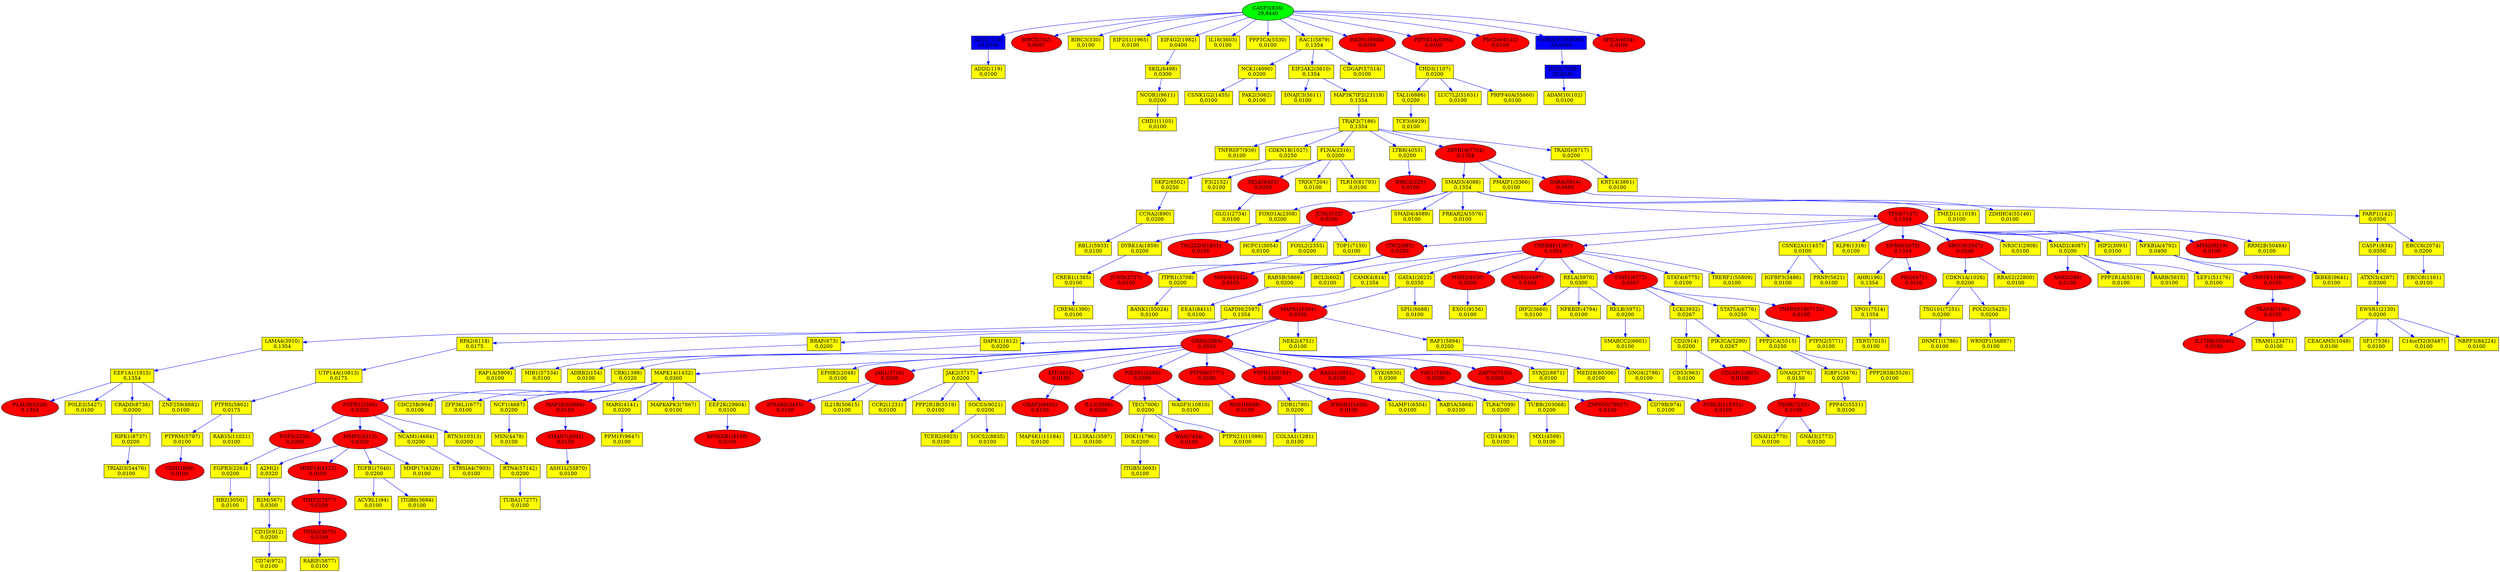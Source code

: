 digraph tmp_ans15 {
N_0 [shape = box, style = filled, fillcolor = blue, label = "ADD1(118)\n29,8340"];
N_1 [shape = box, style = filled, fillcolor = yellow, label = "ADD2(119)\n0,0100"];
N_2 [shape = box, style = filled, fillcolor = yellow, label = "PARP1(142)\n0,0350"];
N_3 [shape = box, style = filled, fillcolor = yellow, label = "ADRB2(154)\n0,0100"];
N_4 [shape = box, style = filled, fillcolor = yellow, label = "AHR(196)\n0,1354"];
N_5 [shape = box, style = filled, fillcolor = yellow, label = "A2M(2)\n0,0320"];
N_6 [shape = box, style = filled, fillcolor = yellow, label = "ACVRL1(94)\n0,0100"];
N_7 [shape = ellipse, style = filled, fillcolor = red, label = "BIRC5(332)\n0,0097"];
N_8 [shape = box, style = filled, fillcolor = yellow, label = "ADAM10(102)\n0,0100"];
N_9 [shape = box, style = filled, fillcolor = yellow, label = "B2M(567)\n0,0300"];
N_10 [shape = box, style = filled, fillcolor = yellow, label = "BRAF(673)\n0,0200"];
N_11 [shape = box, style = filled, fillcolor = yellow, label = "DDR1(780)\n0,0200"];
N_12 [shape = box, style = filled, fillcolor = yellow, label = "CASP1(834)\n0,0350"];
N_13 [shape = ellipse, style = filled, fillcolor = green, label = "CASP3(836)\n29,8440"];
N_14 [shape = box, style = filled, fillcolor = yellow, label = "BIRC3(330)\n0,0100"];
N_15 [shape = ellipse, style = filled, fillcolor = red, label = "BIRC2(329)\n0,0100"];
N_16 [shape = box, style = filled, fillcolor = yellow, label = "CD2(914)\n0,0200"];
N_17 [shape = box, style = filled, fillcolor = yellow, label = "TNFRSF7(939)\n0,0100"];
N_18 [shape = box, style = filled, fillcolor = yellow, label = "CD74(972)\n0,0100"];
N_19 [shape = box, style = filled, fillcolor = yellow, label = "CD1D(912)\n0,0200"];
N_20 [shape = box, style = filled, fillcolor = yellow, label = "CCNA2(890)\n0,0200"];
N_21 [shape = ellipse, style = filled, fillcolor = red, label = "CDC2(983)\n0,0250"];
N_22 [shape = ellipse, style = filled, fillcolor = red, label = "CDH1(999)\n0,0100"];
N_23 [shape = box, style = filled, fillcolor = yellow, label = "CDKN1A(1026)\n0,0200"];
N_24 [shape = box, style = filled, fillcolor = yellow, label = "CHD3(1107)\n0,0200"];
N_25 [shape = box, style = filled, fillcolor = yellow, label = "CDC25B(994)\n0,0106"];
N_26 [shape = box, style = filled, fillcolor = yellow, label = "CDKN1B(1027)\n0,0250"];
N_27 [shape = box, style = filled, fillcolor = yellow, label = "CCR2(1231)\n0,0100"];
N_28 [shape = box, style = filled, fillcolor = yellow, label = "BCL3(602)\n0,0100"];
N_29 [shape = box, style = filled, fillcolor = yellow, label = "CREB1(1385)\n0,0100"];
N_30 [shape = ellipse, style = filled, fillcolor = red, label = "CREBBP(1387)\n0,1354"];
N_31 [shape = box, style = filled, fillcolor = yellow, label = "CAMK4(814)\n0,1354"];
N_32 [shape = box, style = filled, fillcolor = yellow, label = "CREM(1390)\n0,0100"];
N_33 [shape = box, style = filled, fillcolor = yellow, label = "CRK(1398)\n0,0320"];
N_34 [shape = box, style = filled, fillcolor = yellow, label = "ZFP36L1(677)\n0,0100"];
N_35 [shape = box, style = filled, fillcolor = yellow, label = "CSNK2A1(1457)\n0,0100"];
N_36 [shape = box, style = filled, fillcolor = yellow, label = "MAPK14(1432)\n0,0300"];
N_37 [shape = box, style = filled, fillcolor = yellow, label = "CD14(929)\n0,0100"];
N_38 [shape = box, style = filled, fillcolor = yellow, label = "DAPK1(1612)\n0,0200"];
N_39 [shape = box, style = filled, fillcolor = yellow, label = "ERCC8(1161)\n0,0100"];
N_40 [shape = box, style = filled, fillcolor = yellow, label = "DNMT1(1786)\n0,0100"];
N_41 [shape = ellipse, style = filled, fillcolor = red, label = "TSC22D3(1831)\n0,0100"];
N_42 [shape = box, style = filled, fillcolor = yellow, label = "EEF1A1(1915)\n0,1354"];
N_43 [shape = box, style = filled, fillcolor = yellow, label = "KLF6(1316)\n0,0100"];
N_44 [shape = box, style = filled, fillcolor = yellow, label = "EIF2S1(1965)\n0,0100"];
N_45 [shape = box, style = filled, fillcolor = yellow, label = "EIF4G2(1982)\n0,0400"];
N_46 [shape = ellipse, style = filled, fillcolor = red, label = "EP300(2033)\n0,1354"];
N_47 [shape = box, style = filled, fillcolor = yellow, label = "EPHB2(2048)\n0,0100"];
N_48 [shape = box, style = filled, fillcolor = yellow, label = "CEACAM5(1048)\n0,0100"];
N_49 [shape = box, style = filled, fillcolor = yellow, label = "EWSR1(2130)\n0,0200"];
N_50 [shape = box, style = filled, fillcolor = yellow, label = "F3(2152)\n0,0100"];
N_51 [shape = box, style = filled, fillcolor = yellow, label = "DOK1(1796)\n0,0200"];
N_52 [shape = box, style = filled, fillcolor = yellow, label = "COL3A1(1281)\n0,0100"];
N_53 [shape = ellipse, style = filled, fillcolor = red, label = "FGFR1(2260)\n0,0320"];
N_54 [shape = ellipse, style = filled, fillcolor = red, label = "FGF5(2250)\n0,0200"];
N_55 [shape = box, style = filled, fillcolor = yellow, label = "FGFR3(2261)\n0,0200"];
N_56 [shape = box, style = filled, fillcolor = yellow, label = "DYRK1A(1859)\n0,0200"];
N_57 [shape = box, style = filled, fillcolor = yellow, label = "FLNA(2316)\n0,0200"];
N_58 [shape = box, style = filled, fillcolor = yellow, label = "CD79B(974)\n0,0100"];
N_59 [shape = box, style = filled, fillcolor = yellow, label = "FOXO1A(2308)\n0,0200"];
N_60 [shape = box, style = filled, fillcolor = yellow, label = "GAPDH(2597)\n0,1354"];
N_61 [shape = ellipse, style = filled, fillcolor = red, label = "XRCC6(2547)\n0,0200"];
N_62 [shape = box, style = filled, fillcolor = yellow, label = "CD53(963)\n0,0100"];
N_63 [shape = box, style = filled, fillcolor = yellow, label = "GNAI1(2770)\n0,0100"];
N_64 [shape = box, style = filled, fillcolor = yellow, label = "GNAI3(2773)\n0,0100"];
N_65 [shape = box, style = filled, fillcolor = yellow, label = "GNAQ(2776)\n0,0150"];
N_66 [shape = ellipse, style = filled, fillcolor = red, label = "GRB2(2885)\n0,0320"];
N_67 [shape = box, style = filled, fillcolor = yellow, label = "NR3C1(2908)\n0,0100"];
N_68 [shape = box, style = filled, fillcolor = yellow, label = "ERCC6(2074)\n0,0200"];
N_69 [shape = box, style = filled, fillcolor = yellow, label = "HBZ(3050)\n0,0100"];
N_70 [shape = box, style = filled, fillcolor = yellow, label = "HCFC1(3054)\n0,0100"];
N_71 [shape = box, style = filled, fillcolor = yellow, label = "CHD1(1105)\n0,0100"];
N_72 [shape = ellipse, style = filled, fillcolor = red, label = "IFNAR2(3455)\n0,0100"];
N_73 [shape = ellipse, style = filled, fillcolor = red, label = "IFNGR1(3459)\n0,0100"];
N_74 [shape = ellipse, style = filled, fillcolor = red, label = "IL13(3596)\n0,0200"];
N_75 [shape = box, style = filled, fillcolor = yellow, label = "IL16(3603)\n0,0100"];
N_76 [shape = ellipse, style = filled, fillcolor = red, label = "ITGA3(3675)\n0,0100"];
N_77 [shape = box, style = filled, fillcolor = yellow, label = "ITGB5(3693)\n0,0100"];
N_78 [shape = box, style = filled, fillcolor = yellow, label = "ITPR1(3708)\n0,0200"];
N_79 [shape = ellipse, style = filled, fillcolor = red, label = "JAK1(3716)\n0,0200"];
N_80 [shape = box, style = filled, fillcolor = yellow, label = "JAK2(3717)\n0,0200"];
N_81 [shape = ellipse, style = filled, fillcolor = red, label = "JUN(3725)\n0,0200"];
N_82 [shape = box, style = filled, fillcolor = yellow, label = "FOSL2(2355)\n0,0200"];
N_83 [shape = ellipse, style = filled, fillcolor = red, label = "ANK3(288)\n0,0100"];
N_84 [shape = ellipse, style = filled, fillcolor = red, label = "KIT(3815)\n0,0150"];
N_85 [shape = box, style = filled, fillcolor = yellow, label = "IGFBP3(3486)\n0,0100"];
N_86 [shape = box, style = filled, fillcolor = yellow, label = "LCK(3932)\n0,0267"];
N_87 [shape = box, style = filled, fillcolor = yellow, label = "GATA1(2623)\n0,0350"];
N_88 [shape = box, style = filled, fillcolor = yellow, label = "LTBR(4055)\n0,0200"];
N_89 [shape = box, style = filled, fillcolor = yellow, label = "SMAD2(4087)\n0,0200"];
N_90 [shape = ellipse, style = filled, fillcolor = red, label = "JUND(3727)\n0,0100"];
N_91 [shape = box, style = filled, fillcolor = yellow, label = "SMAD3(4088)\n0,1354"];
N_92 [shape = box, style = filled, fillcolor = yellow, label = "SMAD4(4089)\n0,0100"];
N_93 [shape = ellipse, style = filled, fillcolor = red, label = "SMAD7(4092)\n0,0150"];
N_94 [shape = box, style = filled, fillcolor = yellow, label = "IGBP1(3476)\n0,0200"];
N_95 [shape = ellipse, style = filled, fillcolor = red, label = "MMP2(4313)\n0,0320"];
N_96 [shape = ellipse, style = filled, fillcolor = red, label = "MSH2(4436)\n0,0200"];
N_97 [shape = box, style = filled, fillcolor = yellow, label = "MSN(4478)\n0,0100"];
N_98 [shape = ellipse, style = filled, fillcolor = red, label = "MSX1(4487)\n0,0100"];
N_99 [shape = box, style = filled, fillcolor = yellow, label = "MX1(4599)\n0,0100"];
N_100 [shape = box, style = filled, fillcolor = yellow, label = "NCAM1(4684)\n0,0200"];
N_101 [shape = box, style = filled, fillcolor = yellow, label = "NCF1(4687)\n0,0200"];
N_102 [shape = box, style = filled, fillcolor = yellow, label = "CSNK1G2(1455)\n0,0100"];
N_103 [shape = box, style = filled, fillcolor = yellow, label = "HIP2(3093)\n0,0100"];
N_104 [shape = box, style = filled, fillcolor = yellow, label = "NCK1(4690)\n0,0200"];
N_105 [shape = box, style = filled, fillcolor = yellow, label = "NEK2(4751)\n0,0100"];
N_106 [shape = box, style = filled, fillcolor = yellow, label = "IRF2(3660)\n0,0100"];
N_107 [shape = box, style = filled, fillcolor = yellow, label = "GLG1(2734)\n0,0100"];
N_108 [shape = box, style = filled, fillcolor = yellow, label = "NFKBIA(4792)\n0,0400"];
N_109 [shape = box, style = filled, fillcolor = yellow, label = "PAK2(5062)\n0,0100"];
N_110 [shape = ellipse, style = filled, fillcolor = red, label = "PIK3R1(5295)\n0,0300"];
N_111 [shape = box, style = filled, fillcolor = yellow, label = "PIK3CA(5290)\n0,0267"];
N_112 [shape = box, style = filled, fillcolor = yellow, label = "KRT14(3861)\n0,0100"];
N_113 [shape = box, style = filled, fillcolor = yellow, label = "PMAIP1(5366)\n0,0100"];
N_114 [shape = box, style = filled, fillcolor = yellow, label = "PPP2CA(5515)\n0,0250"];
N_115 [shape = box, style = filled, fillcolor = yellow, label = "PPP2R1B(5519)\n0,0100"];
N_116 [shape = box, style = filled, fillcolor = yellow, label = "PPP2R1A(5518)\n0,0100"];
N_117 [shape = box, style = filled, fillcolor = yellow, label = "PPP3CA(5530)\n0,0100"];
N_118 [shape = box, style = filled, fillcolor = yellow, label = "NFKBIE(4794)\n0,0100"];
N_119 [shape = box, style = filled, fillcolor = yellow, label = "PRKAR2A(5576)\n0,0100"];
N_120 [shape = ellipse, style = filled, fillcolor = red, label = "MAPK1(5594)\n0,0350"];
N_121 [shape = box, style = filled, fillcolor = yellow, label = "EIF2AK2(5610)\n0,1354"];
N_122 [shape = box, style = filled, fillcolor = yellow, label = "DNAJC3(5611)\n0,0100"];
N_123 [shape = box, style = filled, fillcolor = yellow, label = "PRNP(5621)\n0,0100"];
N_124 [shape = box, style = filled, fillcolor = yellow, label = "ATXN3(4287)\n0,0300"];
N_125 [shape = box, style = filled, fillcolor = yellow, label = "LAMA4(3910)\n0,1354"];
N_126 [shape = ellipse, style = filled, fillcolor = red, label = "PTPN6(5777)\n0,0200"];
N_127 [shape = box, style = filled, fillcolor = yellow, label = "PTPRM(5797)\n0,0100"];
N_128 [shape = ellipse, style = filled, fillcolor = red, label = "PTPN11(5781)\n0,0300"];
N_129 [shape = box, style = filled, fillcolor = yellow, label = "RAB5A(5868)\n0,0100"];
N_130 [shape = box, style = filled, fillcolor = yellow, label = "RAC1(5879)\n0,1354"];
N_131 [shape = ellipse, style = filled, fillcolor = red, label = "RAD51(5888)\n0,0200"];
N_132 [shape = box, style = filled, fillcolor = yellow, label = "RAF1(5894)\n0,0200"];
N_133 [shape = box, style = filled, fillcolor = yellow, label = "GNG4(2786)\n0,0100"];
N_134 [shape = box, style = filled, fillcolor = yellow, label = "RAP1A(5906)\n0,0100"];
N_135 [shape = ellipse, style = filled, fillcolor = red, label = "RASA1(5921)\n0,0100"];
N_136 [shape = ellipse, style = filled, fillcolor = red, label = "MNDA(4332)\n0,0100"];
N_137 [shape = ellipse, style = filled, fillcolor = red, label = "RARA(5914)\n0,0400"];
N_138 [shape = box, style = filled, fillcolor = yellow, label = "RBL1(5933)\n0,0100"];
N_139 [shape = box, style = filled, fillcolor = yellow, label = "PPP4C(5531)\n0,0100"];
N_140 [shape = box, style = filled, fillcolor = yellow, label = "RELA(5970)\n0,0300"];
N_141 [shape = box, style = filled, fillcolor = yellow, label = "RELB(5971)\n0,0200"];
N_142 [shape = box, style = filled, fillcolor = yellow, label = "RPA2(6118)\n0,0175"];
N_143 [shape = box, style = filled, fillcolor = yellow, label = "RARB(5915)\n0,0100"];
N_144 [shape = ellipse, style = filled, fillcolor = red, label = "MAP2K3(5606)\n0,0150"];
N_145 [shape = ellipse, style = filled, fillcolor = red, label = "MMP14(4323)\n0,0100"];
N_146 [shape = ellipse, style = filled, fillcolor = red, label = "SELE(6401)\n0,0200"];
N_147 [shape = box, style = filled, fillcolor = yellow, label = "PTPN2(5771)\n0,0100"];
N_148 [shape = box, style = filled, fillcolor = yellow, label = "SKIL(6498)\n0,0300"];
N_149 [shape = box, style = filled, fillcolor = yellow, label = "SLAMF1(6504)\n0,0100"];
N_150 [shape = box, style = filled, fillcolor = yellow, label = "SPI1(6688)\n0,0100"];
N_151 [shape = ellipse, style = filled, fillcolor = red, label = "STAT1(6772)\n0,0267"];
N_152 [shape = box, style = filled, fillcolor = yellow, label = "STAT5A(6776)\n0,0250"];
N_153 [shape = ellipse, style = filled, fillcolor = red, label = "RPS6KB1(6198)\n0,0100"];
N_154 [shape = ellipse, style = filled, fillcolor = red, label = "PLAUR(5329)\n0,1354"];
N_155 [shape = box, style = filled, fillcolor = yellow, label = "SYK(6850)\n0,0300"];
N_156 [shape = box, style = filled, fillcolor = yellow, label = "TCEB2(6923)\n0,0100"];
N_157 [shape = box, style = filled, fillcolor = yellow, label = "TCF3(6929)\n0,0100"];
N_158 [shape = box, style = filled, fillcolor = yellow, label = "TAL1(6886)\n0,0200"];
N_159 [shape = box, style = filled, fillcolor = yellow, label = "SKP2(6502)\n0,0250"];
N_160 [shape = box, style = filled, fillcolor = yellow, label = "TEC(7006)\n0,0200"];
N_161 [shape = box, style = filled, fillcolor = yellow, label = "TERT(7015)\n0,0100"];
N_162 [shape = box, style = filled, fillcolor = yellow, label = "RAB5B(5869)\n0,0200"];
N_163 [shape = box, style = filled, fillcolor = blue, label = "TGFA(7039)\n29,8240"];
N_164 [shape = box, style = filled, fillcolor = yellow, label = "ITGB6(3694)\n0,0100"];
N_165 [shape = box, style = filled, fillcolor = yellow, label = "TGFB1(7040)\n0,0200"];
N_166 [shape = box, style = filled, fillcolor = yellow, label = "POLE2(5427)\n0,0100"];
N_167 [shape = box, style = filled, fillcolor = yellow, label = "TLR4(7099)\n0,0200"];
N_168 [shape = box, style = filled, fillcolor = yellow, label = "TOP1(7150)\n0,0100"];
N_169 [shape = ellipse, style = filled, fillcolor = red, label = "TP53(7157)\n0,1354"];
N_170 [shape = ellipse, style = filled, fillcolor = red, label = "TNFRSF1B(7133)\n0,0100"];
N_171 [shape = box, style = filled, fillcolor = yellow, label = "TRAF2(7186)\n0,1354"];
N_172 [shape = ellipse, style = filled, fillcolor = red, label = "TRAF6(7189)\n0,0150"];
N_173 [shape = ellipse, style = filled, fillcolor = red, label = "TSHR(7253)\n0,0150"];
N_174 [shape = box, style = filled, fillcolor = yellow, label = "TSG101(7251)\n0,0200"];
N_175 [shape = box, style = filled, fillcolor = yellow, label = "TUBA1(7277)\n0,0100"];
N_176 [shape = ellipse, style = filled, fillcolor = red, label = "WAS(7454)\n0,0100"];
N_177 [shape = box, style = filled, fillcolor = yellow, label = "POLD2(5425)\n0,0200"];
N_178 [shape = box, style = filled, fillcolor = yellow, label = "XPO1(7514)\n0,1354"];
N_179 [shape = ellipse, style = filled, fillcolor = red, label = "VAV1(7409)\n0,0200"];
N_180 [shape = ellipse, style = filled, fillcolor = red, label = "ZAP70(7535)\n0,0200"];
N_181 [shape = ellipse, style = filled, fillcolor = red, label = "ZBTB16(7704)\n0,1354"];
N_182 [shape = box, style = filled, fillcolor = yellow, label = "ST8SIA4(7903)\n0,0100"];
N_183 [shape = box, style = filled, fillcolor = yellow, label = "MARS(4141)\n0,0200"];
N_184 [shape = box, style = filled, fillcolor = yellow, label = "SF1(7536)\n0,0100"];
N_185 [shape = box, style = filled, fillcolor = yellow, label = "EEA1(8411)\n0,0100"];
N_186 [shape = box, style = filled, fillcolor = yellow, label = "PTPRS(5802)\n0,0175"];
N_187 [shape = ellipse, style = filled, fillcolor = red, label = "TNFSF11(8600)\n0,0150"];
N_188 [shape = ellipse, style = filled, fillcolor = red, label = "PIP5K1A(8394)\n0,0100"];
N_189 [shape = box, style = filled, fillcolor = yellow, label = "TRADD(8717)\n0,0200"];
N_190 [shape = box, style = filled, fillcolor = yellow, label = "RIPK1(8737)\n0,0200"];
N_191 [shape = box, style = filled, fillcolor = yellow, label = "SYNJ2(8871)\n0,0100"];
N_192 [shape = box, style = filled, fillcolor = yellow, label = "SOCS2(8835)\n0,0100"];
N_193 [shape = box, style = filled, fillcolor = yellow, label = "SMARCC2(6601)\n0,0100"];
N_194 [shape = box, style = filled, fillcolor = yellow, label = "STAT4(6775)\n0,0100"];
N_195 [shape = box, style = filled, fillcolor = yellow, label = "NCOR1(9611)\n0,0200"];
N_196 [shape = box, style = filled, fillcolor = yellow, label = "PPM1F(9647)\n0,0100"];
N_197 [shape = ellipse, style = filled, fillcolor = red, label = "GRAP2(9402)\n0,0150"];
N_198 [shape = ellipse, style = filled, fillcolor = red, label = "PDCD8(9131)\n0,0100"];
N_199 [shape = box, style = filled, fillcolor = yellow, label = "IKBKE(9641)\n0,0100"];
N_200 [shape = box, style = filled, fillcolor = yellow, label = "RTN3(10313)\n0,0300"];
N_201 [shape = ellipse, style = filled, fillcolor = red, label = "ROS1(6098)\n0,0100"];
N_202 [shape = box, style = filled, fillcolor = yellow, label = "RABIF(5877)\n0,0100"];
N_203 [shape = box, style = filled, fillcolor = yellow, label = "UTP14A(10813)\n0,0175"];
N_204 [shape = box, style = filled, fillcolor = yellow, label = "CRADD(8738)\n0,0300"];
N_205 [shape = box, style = filled, fillcolor = yellow, label = "MAP4K1(11184)\n0,0100"];
N_206 [shape = ellipse, style = filled, fillcolor = red, label = "MTA2(9219)\n0,0100"];
N_207 [shape = ellipse, style = filled, fillcolor = red, label = "CD2AP(23607)\n0,0100"];
N_208 [shape = box, style = filled, fillcolor = yellow, label = "MAPKAPK3(7867)\n0,0100"];
N_209 [shape = box, style = filled, fillcolor = yellow, label = "LEF1(51176)\n0,0100"];
N_210 [shape = box, style = filled, fillcolor = yellow, label = "LUC7L2(51631)\n0,0100"];
N_211 [shape = box, style = filled, fillcolor = yellow, label = "TRIAD3(54476)\n0,0100"];
N_212 [shape = box, style = filled, fillcolor = yellow, label = "RRAS2(22800)\n0,0100"];
N_213 [shape = box, style = filled, fillcolor = yellow, label = "PRPF40A(55660)\n0,0100"];
N_214 [shape = box, style = filled, fillcolor = yellow, label = "ZNF259(8882)\n0,0100"];
N_215 [shape = box, style = filled, fillcolor = yellow, label = "WRNIP1(56897)\n0,0100"];
N_216 [shape = box, style = filled, fillcolor = yellow, label = "IL21R(50615)\n0,0100"];
N_217 [shape = box, style = filled, fillcolor = blue, label = "GORASP1(64689)\n29,8340"];
N_218 [shape = ellipse, style = filled, fillcolor = red, label = "IL17RB(55540)\n0,0100"];
N_219 [shape = box, style = filled, fillcolor = yellow, label = "RTN4(57142)\n0,0200"];
N_220 [shape = box, style = filled, fillcolor = yellow, label = "RAB35(11021)\n0,0100"];
N_221 [shape = box, style = filled, fillcolor = yellow, label = "MED28(80306)\n0,0100"];
N_222 [shape = box, style = filled, fillcolor = yellow, label = "C14orf32(93487)\n0,0100"];
N_223 [shape = box, style = filled, fillcolor = yellow, label = "TRAM1(23471)\n0,0100"];
N_224 [shape = box, style = filled, fillcolor = yellow, label = "NBPF3(84224)\n0,0100"];
N_225 [shape = box, style = filled, fillcolor = yellow, label = "WASF3(10810)\n0,0100"];
N_226 [shape = box, style = filled, fillcolor = yellow, label = "TUBB(203068)\n0,0200"];
N_227 [shape = box, style = filled, fillcolor = yellow, label = "MAP3K7IP2(23118)\n0,1354"];
N_228 [shape = box, style = filled, fillcolor = yellow, label = "TRIO(7204)\n0,0100"];
N_229 [shape = box, style = filled, fillcolor = yellow, label = "PTPN21(11099)\n0,0100"];
N_230 [shape = ellipse, style = filled, fillcolor = red, label = "MYL3(4634)\n0,0100"];
N_231 [shape = box, style = filled, fillcolor = yellow, label = "TLR10(81793)\n0,0100"];
N_232 [shape = ellipse, style = filled, fillcolor = red, label = "ZNF655(79027)\n0,0100"];
N_233 [shape = box, style = filled, fillcolor = yellow, label = "TRERF1(55809)\n0,0100"];
N_234 [shape = box, style = filled, fillcolor = yellow, label = "SOCS3(9021)\n0,0200"];
N_235 [shape = box, style = filled, fillcolor = yellow, label = "EEF2K(29904)\n0,0100"];
N_236 [shape = box, style = filled, fillcolor = yellow, label = "CDGAP(57514)\n0,0100"];
N_237 [shape = box, style = filled, fillcolor = yellow, label = "MIB1(57534)\n0,0100"];
N_238 [shape = box, style = filled, fillcolor = yellow, label = "IL13RA1(3597)\n0,0100"];
N_239 [shape = ellipse, style = filled, fillcolor = red, label = "P8(26471)\n0,0100"];
N_240 [shape = ellipse, style = filled, fillcolor = red, label = "TIMP2(7077)\n0,0100"];
N_241 [shape = box, style = filled, fillcolor = yellow, label = "BANK1(55024)\n0,0100"];
N_242 [shape = box, style = filled, fillcolor = yellow, label = "MMP17(4326)\n0,0100"];
N_243 [shape = box, style = filled, fillcolor = yellow, label = "TMED1(11018)\n0,0100"];
N_244 [shape = box, style = filled, fillcolor = yellow, label = "ZDHHC4(55146)\n0,0100"];
N_245 [shape = box, style = filled, fillcolor = yellow, label = "ASH1L(55870)\n0,0100"];
N_246 [shape = box, style = filled, fillcolor = yellow, label = "EXO1(9156)\n0,0100"];
N_247 [shape = box, style = filled, fillcolor = yellow, label = "PPP2R5B(5526)\n0,0100"];
N_248 [shape = box, style = filled, fillcolor = yellow, label = "RRM2B(50484)\n0,0100"];
N_249 [shape = ellipse, style = filled, fillcolor = red, label = "FCRL3(115352)\n0,0100"];
N_0 -> N_1 [ color = blue ];
N_5 -> N_9 [ color = blue ];
N_2 -> N_12 [ color = blue ];
N_13 -> N_0 [ color = blue ];
N_13 -> N_7 [ color = blue ];
N_13 -> N_14 [ color = blue ];
N_9 -> N_19 [ color = blue ];
N_19 -> N_18 [ color = blue ];
N_30 -> N_28 [ color = blue ];
N_30 -> N_31 [ color = blue ];
N_29 -> N_32 [ color = blue ];
N_36 -> N_25 [ color = blue ];
N_36 -> N_34 [ color = blue ];
N_13 -> N_44 [ color = blue ];
N_13 -> N_45 [ color = blue ];
N_46 -> N_4 [ color = blue ];
N_49 -> N_48 [ color = blue ];
N_11 -> N_52 [ color = blue ];
N_33 -> N_53 [ color = blue ];
N_53 -> N_54 [ color = blue ];
N_54 -> N_55 [ color = blue ];
N_56 -> N_29 [ color = blue ];
N_57 -> N_50 [ color = blue ];
N_59 -> N_56 [ color = blue ];
N_31 -> N_60 [ color = blue ];
N_61 -> N_23 [ color = blue ];
N_16 -> N_62 [ color = blue ];
N_66 -> N_3 [ color = blue ];
N_66 -> N_33 [ color = blue ];
N_66 -> N_36 [ color = blue ];
N_66 -> N_47 [ color = blue ];
N_2 -> N_68 [ color = blue ];
N_68 -> N_39 [ color = blue ];
N_55 -> N_69 [ color = blue ];
N_13 -> N_75 [ color = blue ];
N_51 -> N_77 [ color = blue ];
N_21 -> N_78 [ color = blue ];
N_66 -> N_79 [ color = blue ];
N_79 -> N_72 [ color = blue ];
N_80 -> N_27 [ color = blue ];
N_66 -> N_80 [ color = blue ];
N_81 -> N_41 [ color = blue ];
N_81 -> N_70 [ color = blue ];
N_81 -> N_82 [ color = blue ];
N_66 -> N_84 [ color = blue ];
N_35 -> N_85 [ color = blue ];
N_86 -> N_16 [ color = blue ];
N_30 -> N_87 [ color = blue ];
N_88 -> N_15 [ color = blue ];
N_89 -> N_83 [ color = blue ];
N_82 -> N_90 [ color = blue ];
N_91 -> N_59 [ color = blue ];
N_91 -> N_81 [ color = blue ];
N_91 -> N_92 [ color = blue ];
N_95 -> N_5 [ color = blue ];
N_53 -> N_95 [ color = blue ];
N_30 -> N_96 [ color = blue ];
N_30 -> N_98 [ color = blue ];
N_53 -> N_100 [ color = blue ];
N_36 -> N_101 [ color = blue ];
N_101 -> N_97 [ color = blue ];
N_104 -> N_102 [ color = blue ];
N_104 -> N_109 [ color = blue ];
N_66 -> N_110 [ color = blue ];
N_110 -> N_74 [ color = blue ];
N_111 -> N_65 [ color = blue ];
N_86 -> N_111 [ color = blue ];
N_114 -> N_94 [ color = blue ];
N_80 -> N_115 [ color = blue ];
N_89 -> N_116 [ color = blue ];
N_13 -> N_117 [ color = blue ];
N_91 -> N_119 [ color = blue ];
N_120 -> N_10 [ color = blue ];
N_120 -> N_38 [ color = blue ];
N_120 -> N_66 [ color = blue ];
N_87 -> N_120 [ color = blue ];
N_120 -> N_105 [ color = blue ];
N_121 -> N_122 [ color = blue ];
N_35 -> N_123 [ color = blue ];
N_12 -> N_124 [ color = blue ];
N_124 -> N_49 [ color = blue ];
N_125 -> N_42 [ color = blue ];
N_60 -> N_125 [ color = blue ];
N_66 -> N_126 [ color = blue ];
N_127 -> N_22 [ color = blue ];
N_128 -> N_11 [ color = blue ];
N_66 -> N_128 [ color = blue ];
N_128 -> N_73 [ color = blue ];
N_13 -> N_130 [ color = blue ];
N_130 -> N_104 [ color = blue ];
N_130 -> N_121 [ color = blue ];
N_13 -> N_131 [ color = blue ];
N_131 -> N_24 [ color = blue ];
N_120 -> N_132 [ color = blue ];
N_132 -> N_133 [ color = blue ];
N_10 -> N_134 [ color = blue ];
N_66 -> N_135 [ color = blue ];
N_135 -> N_129 [ color = blue ];
N_21 -> N_136 [ color = blue ];
N_137 -> N_2 [ color = blue ];
N_20 -> N_138 [ color = blue ];
N_94 -> N_139 [ color = blue ];
N_30 -> N_140 [ color = blue ];
N_140 -> N_106 [ color = blue ];
N_140 -> N_118 [ color = blue ];
N_140 -> N_141 [ color = blue ];
N_60 -> N_142 [ color = blue ];
N_89 -> N_143 [ color = blue ];
N_36 -> N_144 [ color = blue ];
N_144 -> N_93 [ color = blue ];
N_95 -> N_145 [ color = blue ];
N_57 -> N_146 [ color = blue ];
N_146 -> N_107 [ color = blue ];
N_45 -> N_148 [ color = blue ];
N_128 -> N_149 [ color = blue ];
N_87 -> N_150 [ color = blue ];
N_30 -> N_151 [ color = blue ];
N_151 -> N_86 [ color = blue ];
N_152 -> N_114 [ color = blue ];
N_152 -> N_147 [ color = blue ];
N_151 -> N_152 [ color = blue ];
N_42 -> N_154 [ color = blue ];
N_66 -> N_155 [ color = blue ];
N_24 -> N_158 [ color = blue ];
N_158 -> N_157 [ color = blue ];
N_159 -> N_20 [ color = blue ];
N_26 -> N_159 [ color = blue ];
N_160 -> N_51 [ color = blue ];
N_110 -> N_160 [ color = blue ];
N_21 -> N_162 [ color = blue ];
N_163 -> N_8 [ color = blue ];
N_165 -> N_6 [ color = blue ];
N_95 -> N_165 [ color = blue ];
N_165 -> N_164 [ color = blue ];
N_42 -> N_166 [ color = blue ];
N_167 -> N_37 [ color = blue ];
N_155 -> N_167 [ color = blue ];
N_81 -> N_168 [ color = blue ];
N_169 -> N_21 [ color = blue ];
N_169 -> N_30 [ color = blue ];
N_169 -> N_35 [ color = blue ];
N_169 -> N_43 [ color = blue ];
N_169 -> N_46 [ color = blue ];
N_169 -> N_61 [ color = blue ];
N_169 -> N_67 [ color = blue ];
N_169 -> N_89 [ color = blue ];
N_91 -> N_169 [ color = blue ];
N_169 -> N_103 [ color = blue ];
N_169 -> N_108 [ color = blue ];
N_151 -> N_170 [ color = blue ];
N_171 -> N_17 [ color = blue ];
N_171 -> N_26 [ color = blue ];
N_171 -> N_57 [ color = blue ];
N_171 -> N_88 [ color = blue ];
N_173 -> N_63 [ color = blue ];
N_173 -> N_64 [ color = blue ];
N_65 -> N_173 [ color = blue ];
N_23 -> N_174 [ color = blue ];
N_174 -> N_40 [ color = blue ];
N_160 -> N_176 [ color = blue ];
N_23 -> N_177 [ color = blue ];
N_4 -> N_178 [ color = blue ];
N_178 -> N_161 [ color = blue ];
N_66 -> N_179 [ color = blue ];
N_180 -> N_58 [ color = blue ];
N_66 -> N_180 [ color = blue ];
N_181 -> N_91 [ color = blue ];
N_181 -> N_113 [ color = blue ];
N_181 -> N_137 [ color = blue ];
N_171 -> N_181 [ color = blue ];
N_100 -> N_182 [ color = blue ];
N_36 -> N_183 [ color = blue ];
N_49 -> N_184 [ color = blue ];
N_162 -> N_185 [ color = blue ];
N_186 -> N_127 [ color = blue ];
N_108 -> N_187 [ color = blue ];
N_187 -> N_172 [ color = blue ];
N_13 -> N_188 [ color = blue ];
N_189 -> N_112 [ color = blue ];
N_171 -> N_189 [ color = blue ];
N_66 -> N_191 [ color = blue ];
N_141 -> N_193 [ color = blue ];
N_30 -> N_194 [ color = blue ];
N_195 -> N_71 [ color = blue ];
N_148 -> N_195 [ color = blue ];
N_183 -> N_196 [ color = blue ];
N_84 -> N_197 [ color = blue ];
N_13 -> N_198 [ color = blue ];
N_108 -> N_199 [ color = blue ];
N_53 -> N_200 [ color = blue ];
N_126 -> N_201 [ color = blue ];
N_76 -> N_202 [ color = blue ];
N_142 -> N_203 [ color = blue ];
N_203 -> N_186 [ color = blue ];
N_42 -> N_204 [ color = blue ];
N_204 -> N_190 [ color = blue ];
N_197 -> N_205 [ color = blue ];
N_169 -> N_206 [ color = blue ];
N_16 -> N_207 [ color = blue ];
N_36 -> N_208 [ color = blue ];
N_89 -> N_209 [ color = blue ];
N_24 -> N_210 [ color = blue ];
N_190 -> N_211 [ color = blue ];
N_61 -> N_212 [ color = blue ];
N_24 -> N_213 [ color = blue ];
N_42 -> N_214 [ color = blue ];
N_177 -> N_215 [ color = blue ];
N_79 -> N_216 [ color = blue ];
N_13 -> N_217 [ color = blue ];
N_217 -> N_163 [ color = blue ];
N_172 -> N_218 [ color = blue ];
N_219 -> N_175 [ color = blue ];
N_200 -> N_219 [ color = blue ];
N_186 -> N_220 [ color = blue ];
N_66 -> N_221 [ color = blue ];
N_49 -> N_222 [ color = blue ];
N_172 -> N_223 [ color = blue ];
N_49 -> N_224 [ color = blue ];
N_110 -> N_225 [ color = blue ];
N_226 -> N_99 [ color = blue ];
N_179 -> N_226 [ color = blue ];
N_121 -> N_227 [ color = blue ];
N_227 -> N_171 [ color = blue ];
N_57 -> N_228 [ color = blue ];
N_160 -> N_229 [ color = blue ];
N_13 -> N_230 [ color = blue ];
N_57 -> N_231 [ color = blue ];
N_179 -> N_232 [ color = blue ];
N_30 -> N_233 [ color = blue ];
N_80 -> N_234 [ color = blue ];
N_234 -> N_156 [ color = blue ];
N_234 -> N_192 [ color = blue ];
N_36 -> N_235 [ color = blue ];
N_235 -> N_153 [ color = blue ];
N_130 -> N_236 [ color = blue ];
N_38 -> N_237 [ color = blue ];
N_74 -> N_238 [ color = blue ];
N_46 -> N_239 [ color = blue ];
N_240 -> N_76 [ color = blue ];
N_145 -> N_240 [ color = blue ];
N_78 -> N_241 [ color = blue ];
N_95 -> N_242 [ color = blue ];
N_91 -> N_243 [ color = blue ];
N_91 -> N_244 [ color = blue ];
N_93 -> N_245 [ color = blue ];
N_96 -> N_246 [ color = blue ];
N_114 -> N_247 [ color = blue ];
N_169 -> N_248 [ color = blue ];
N_180 -> N_249 [ color = blue ];
}
